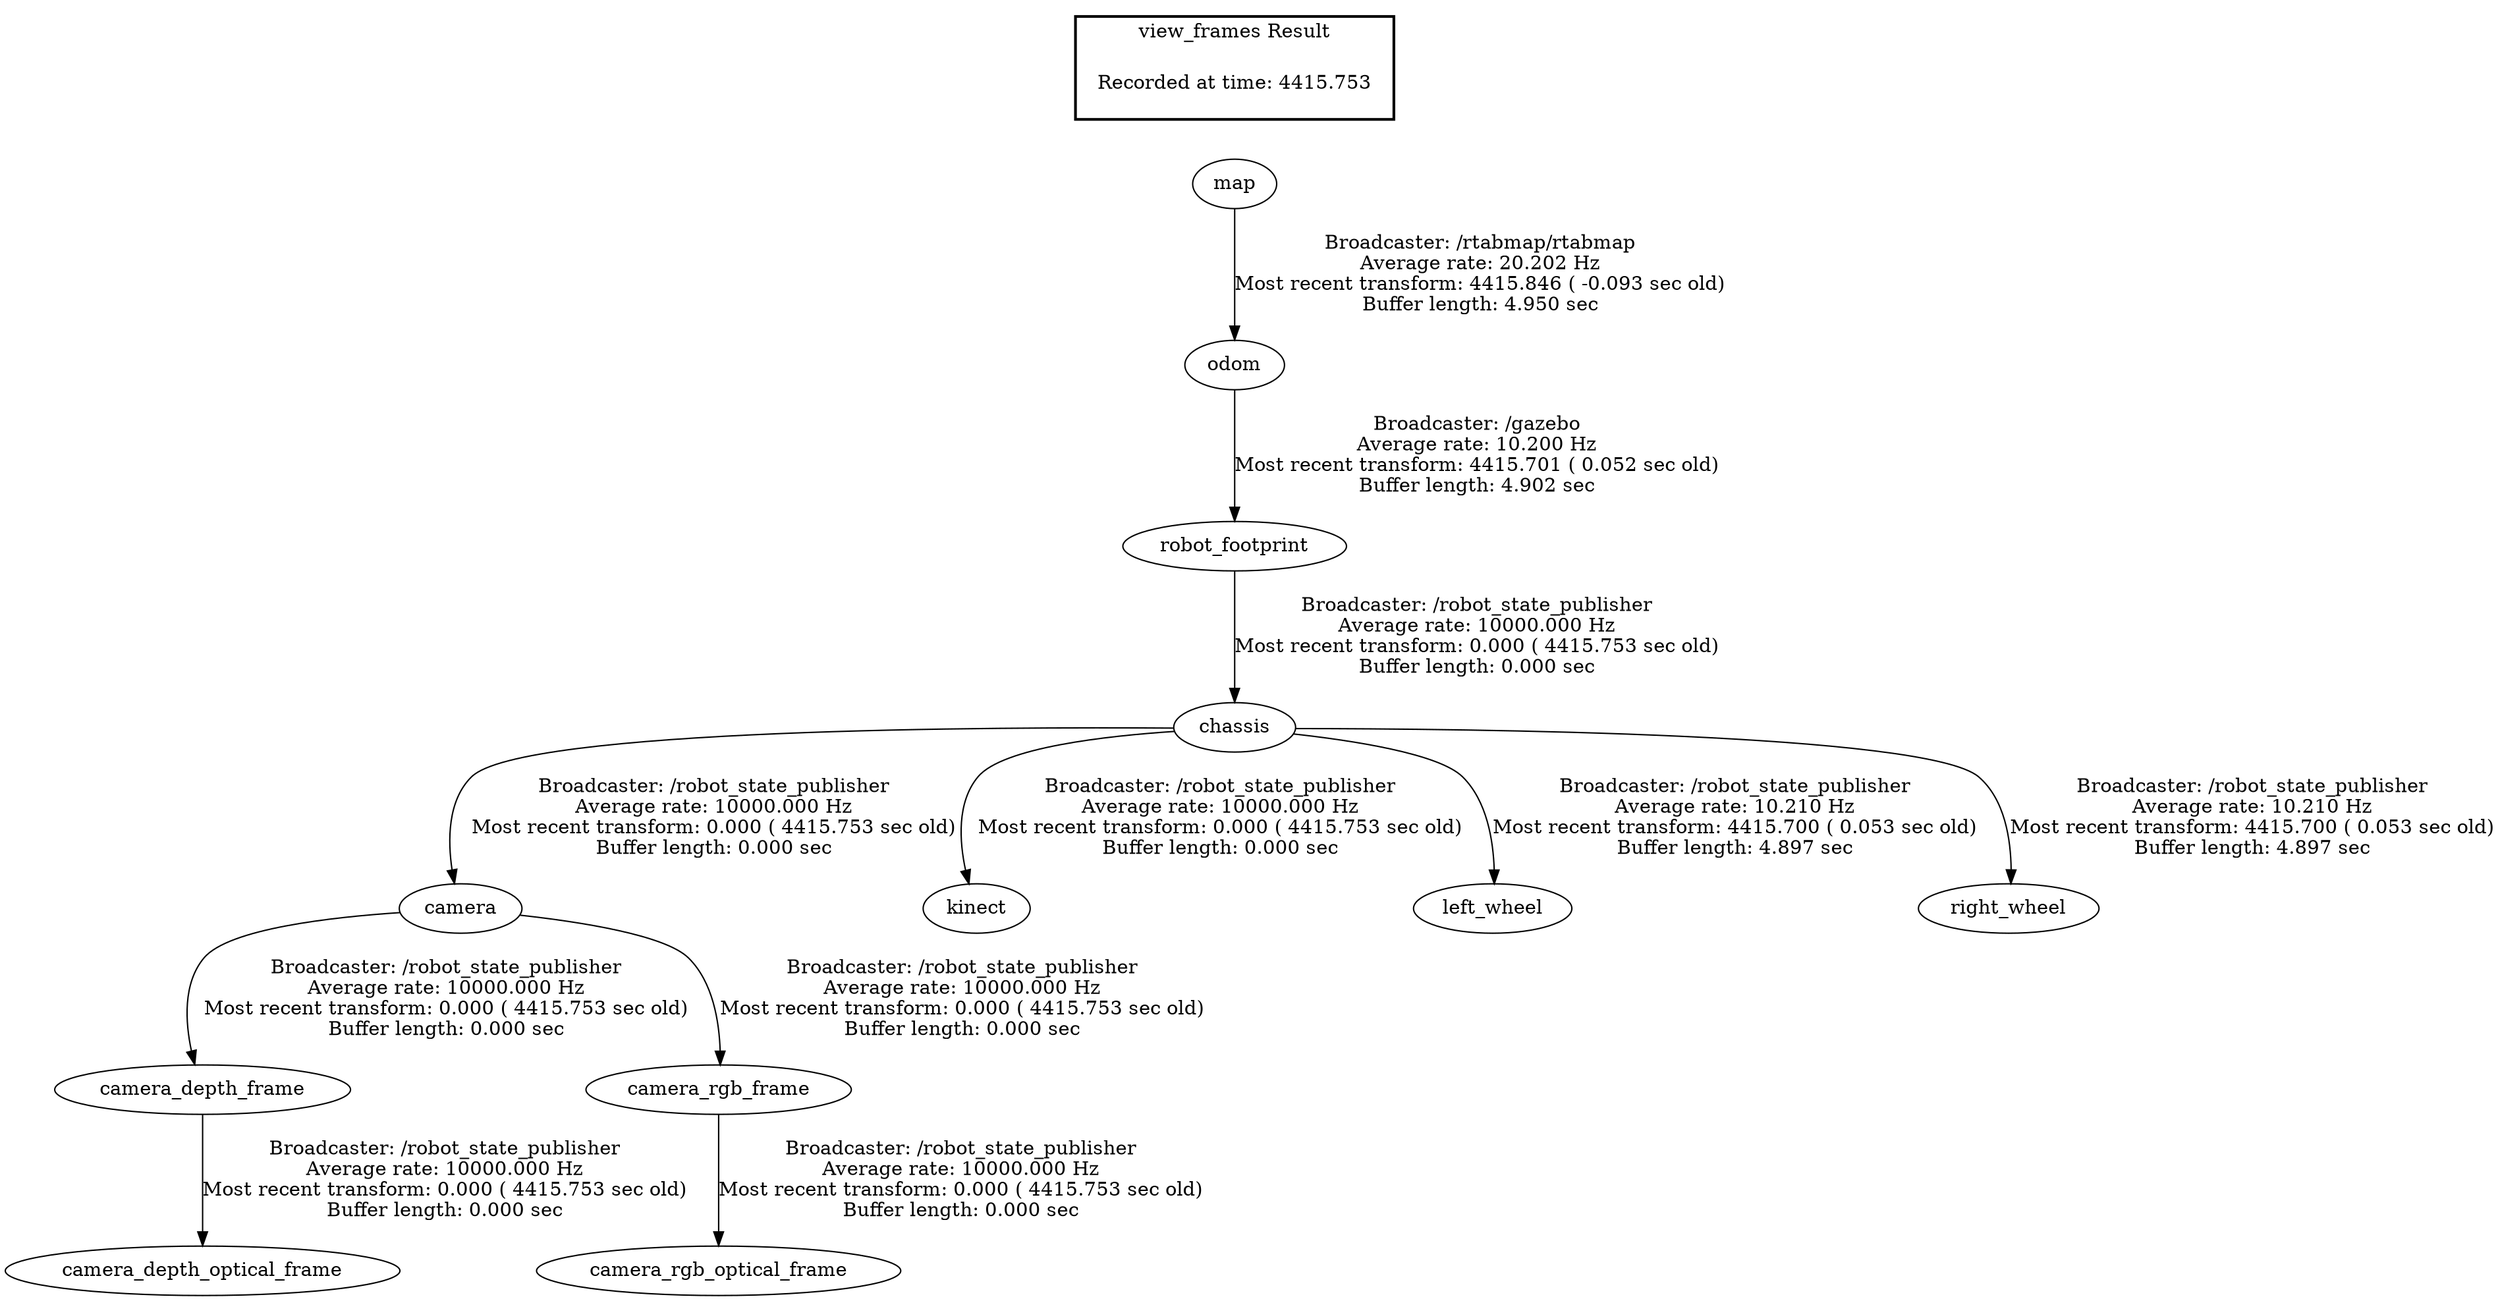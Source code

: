 digraph G {
"camera" -> "camera_depth_frame"[label="Broadcaster: /robot_state_publisher\nAverage rate: 10000.000 Hz\nMost recent transform: 0.000 ( 4415.753 sec old)\nBuffer length: 0.000 sec\n"];
"chassis" -> "camera"[label="Broadcaster: /robot_state_publisher\nAverage rate: 10000.000 Hz\nMost recent transform: 0.000 ( 4415.753 sec old)\nBuffer length: 0.000 sec\n"];
"camera_depth_frame" -> "camera_depth_optical_frame"[label="Broadcaster: /robot_state_publisher\nAverage rate: 10000.000 Hz\nMost recent transform: 0.000 ( 4415.753 sec old)\nBuffer length: 0.000 sec\n"];
"robot_footprint" -> "chassis"[label="Broadcaster: /robot_state_publisher\nAverage rate: 10000.000 Hz\nMost recent transform: 0.000 ( 4415.753 sec old)\nBuffer length: 0.000 sec\n"];
"camera" -> "camera_rgb_frame"[label="Broadcaster: /robot_state_publisher\nAverage rate: 10000.000 Hz\nMost recent transform: 0.000 ( 4415.753 sec old)\nBuffer length: 0.000 sec\n"];
"camera_rgb_frame" -> "camera_rgb_optical_frame"[label="Broadcaster: /robot_state_publisher\nAverage rate: 10000.000 Hz\nMost recent transform: 0.000 ( 4415.753 sec old)\nBuffer length: 0.000 sec\n"];
"chassis" -> "kinect"[label="Broadcaster: /robot_state_publisher\nAverage rate: 10000.000 Hz\nMost recent transform: 0.000 ( 4415.753 sec old)\nBuffer length: 0.000 sec\n"];
"odom" -> "robot_footprint"[label="Broadcaster: /gazebo\nAverage rate: 10.200 Hz\nMost recent transform: 4415.701 ( 0.052 sec old)\nBuffer length: 4.902 sec\n"];
"map" -> "odom"[label="Broadcaster: /rtabmap/rtabmap\nAverage rate: 20.202 Hz\nMost recent transform: 4415.846 ( -0.093 sec old)\nBuffer length: 4.950 sec\n"];
"chassis" -> "left_wheel"[label="Broadcaster: /robot_state_publisher\nAverage rate: 10.210 Hz\nMost recent transform: 4415.700 ( 0.053 sec old)\nBuffer length: 4.897 sec\n"];
"chassis" -> "right_wheel"[label="Broadcaster: /robot_state_publisher\nAverage rate: 10.210 Hz\nMost recent transform: 4415.700 ( 0.053 sec old)\nBuffer length: 4.897 sec\n"];
edge [style=invis];
 subgraph cluster_legend { style=bold; color=black; label ="view_frames Result";
"Recorded at time: 4415.753"[ shape=plaintext ] ;
 }->"map";
}